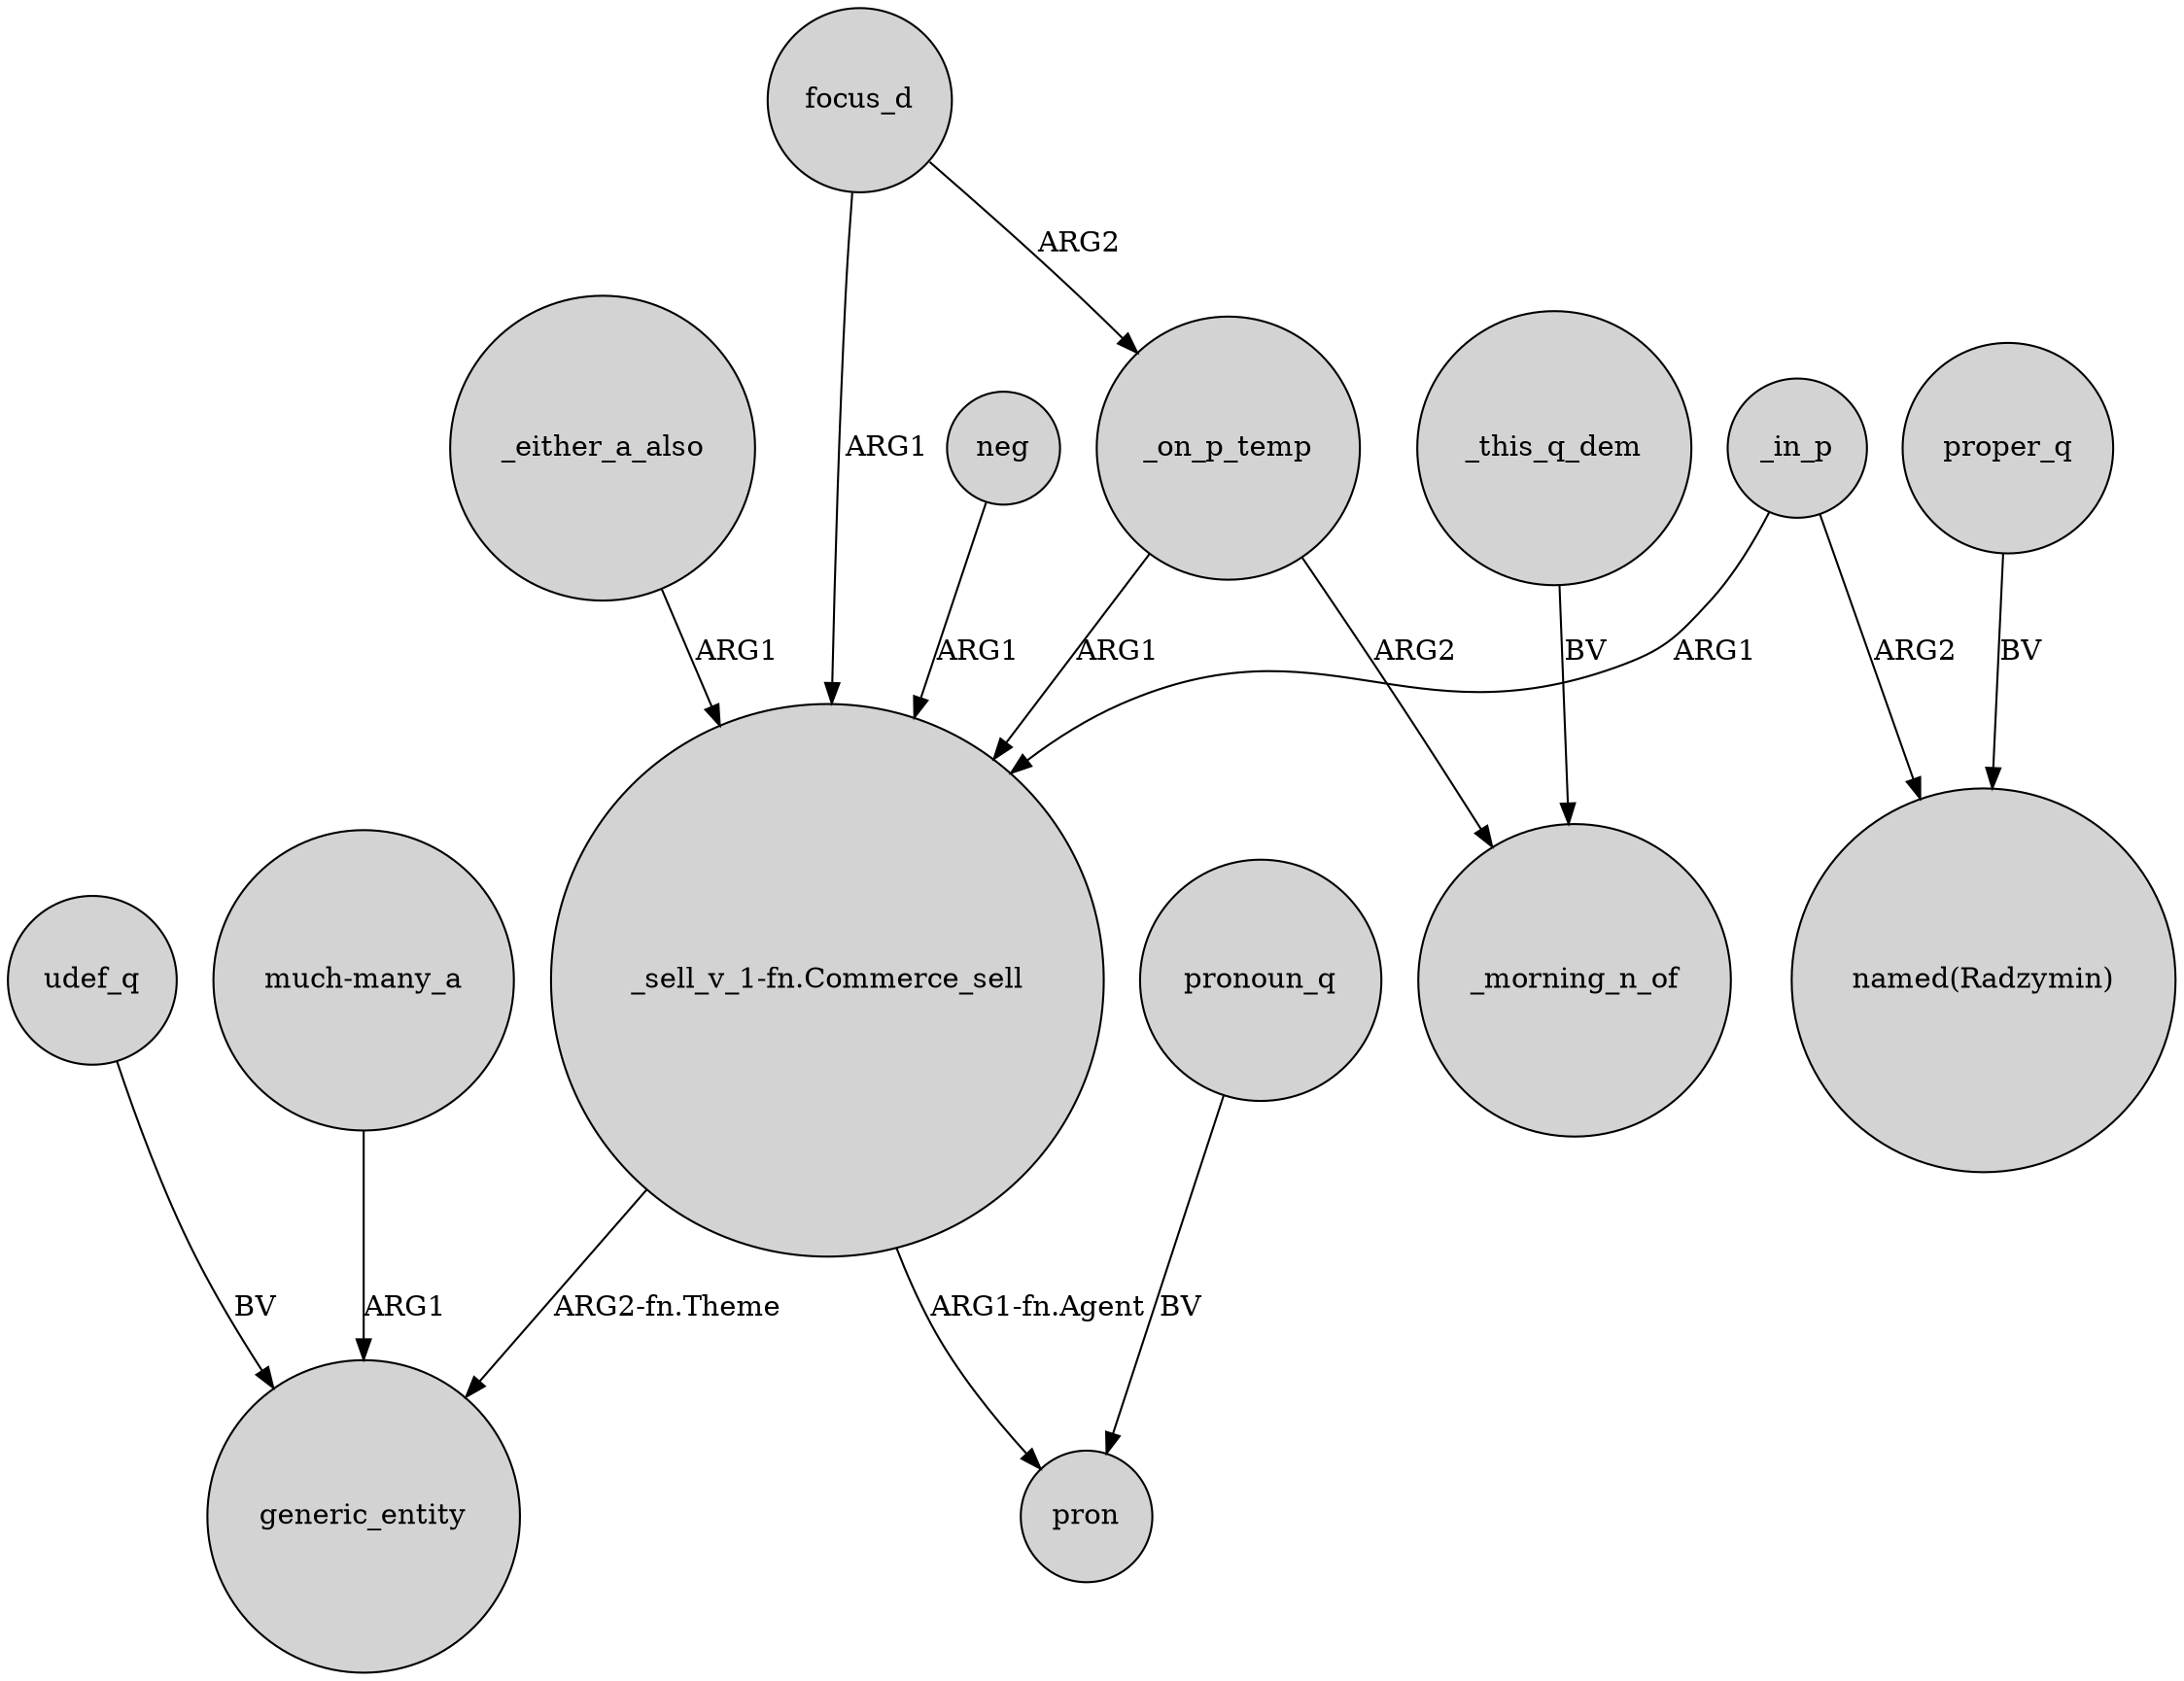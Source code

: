 digraph {
	node [shape=circle style=filled]
	_either_a_also -> "_sell_v_1-fn.Commerce_sell" [label=ARG1]
	neg -> "_sell_v_1-fn.Commerce_sell" [label=ARG1]
	_on_p_temp -> "_sell_v_1-fn.Commerce_sell" [label=ARG1]
	udef_q -> generic_entity [label=BV]
	_this_q_dem -> _morning_n_of [label=BV]
	"_sell_v_1-fn.Commerce_sell" -> pron [label="ARG1-fn.Agent"]
	_in_p -> "_sell_v_1-fn.Commerce_sell" [label=ARG1]
	focus_d -> _on_p_temp [label=ARG2]
	_in_p -> "named(Radzymin)" [label=ARG2]
	"much-many_a" -> generic_entity [label=ARG1]
	_on_p_temp -> _morning_n_of [label=ARG2]
	focus_d -> "_sell_v_1-fn.Commerce_sell" [label=ARG1]
	"_sell_v_1-fn.Commerce_sell" -> generic_entity [label="ARG2-fn.Theme"]
	proper_q -> "named(Radzymin)" [label=BV]
	pronoun_q -> pron [label=BV]
}
